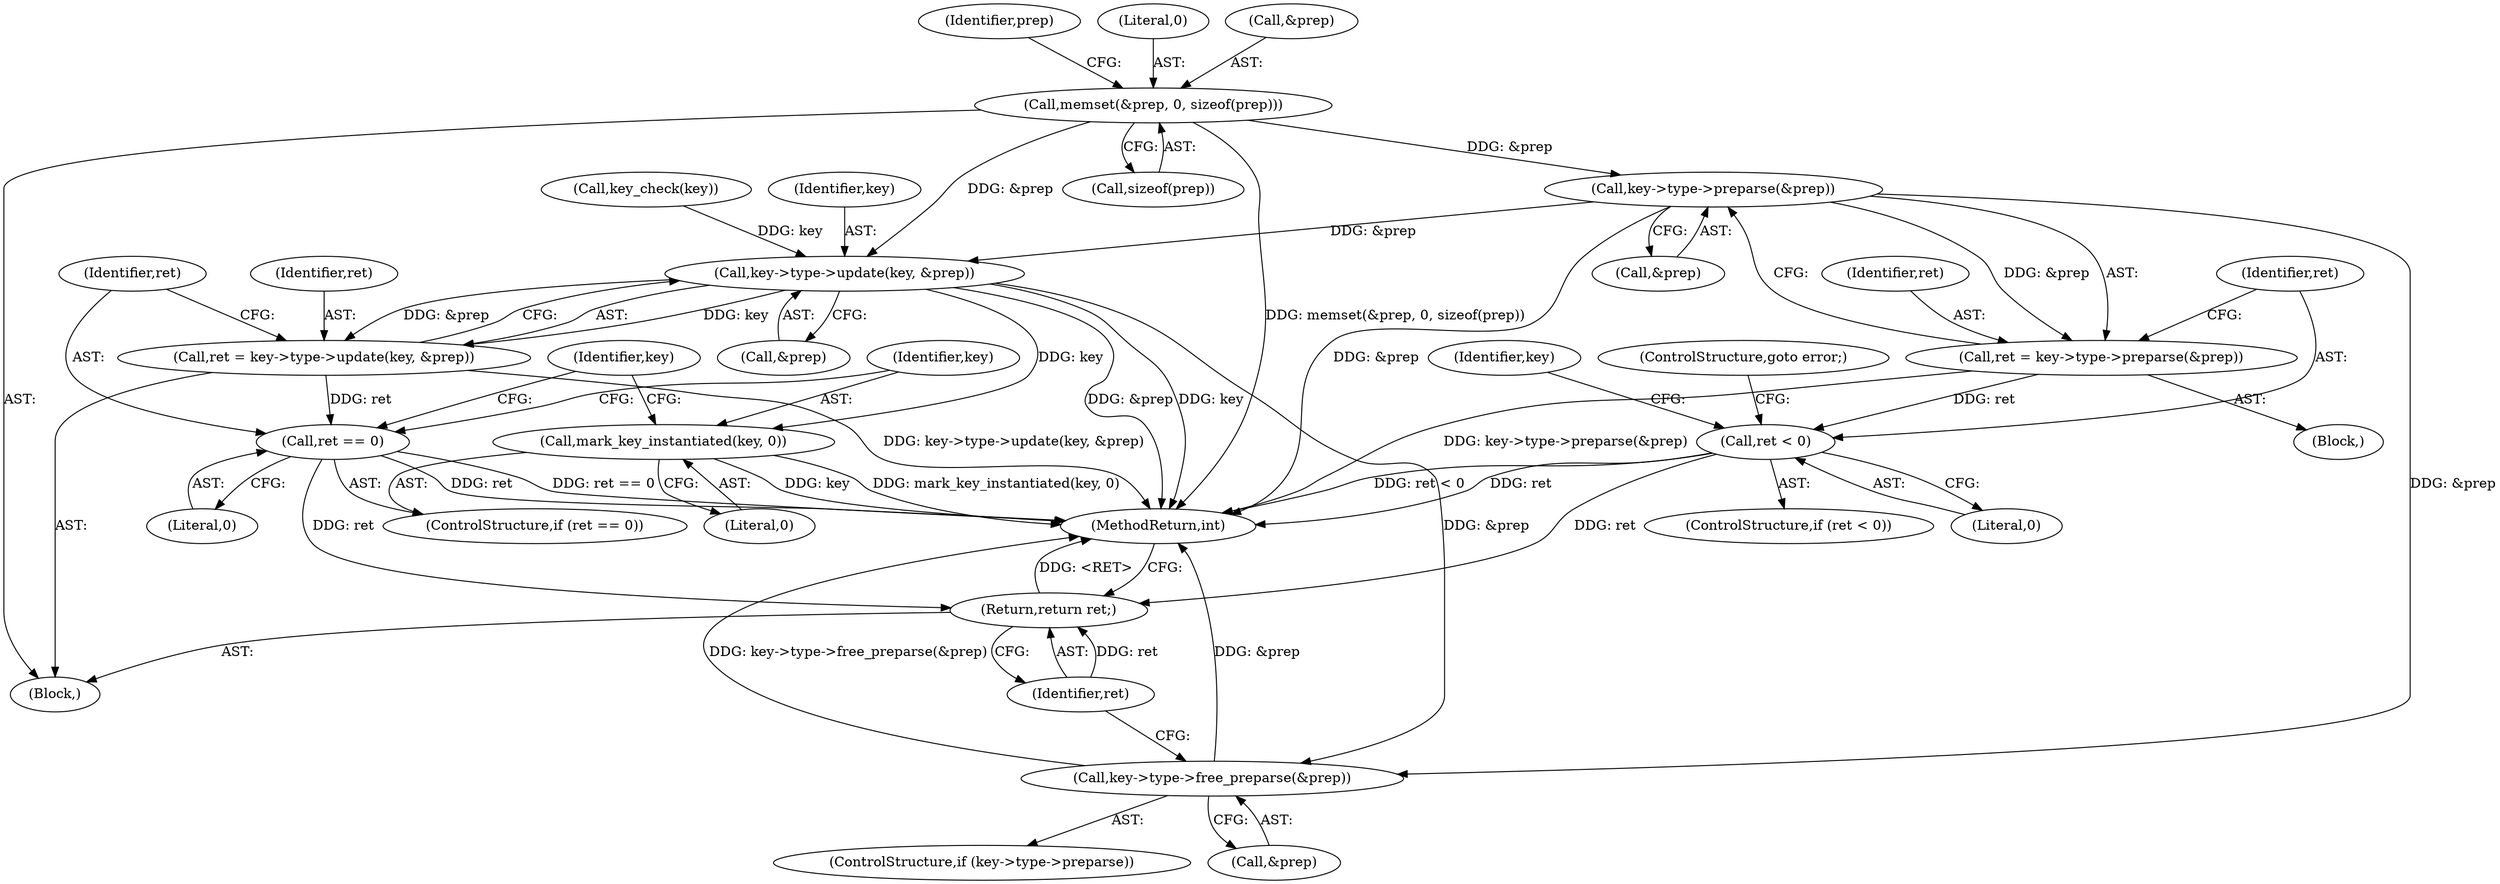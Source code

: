 digraph "0_linux_363b02dab09b3226f3bd1420dad9c72b79a42a76_7@API" {
"1000138" [label="(Call,memset(&prep, 0, sizeof(prep)))"];
"1000177" [label="(Call,key->type->preparse(&prep))"];
"1000175" [label="(Call,ret = key->type->preparse(&prep))"];
"1000181" [label="(Call,ret < 0)"];
"1000218" [label="(Return,return ret;)"];
"1000192" [label="(Call,key->type->update(key, &prep))"];
"1000190" [label="(Call,ret = key->type->update(key, &prep))"];
"1000197" [label="(Call,ret == 0)"];
"1000200" [label="(Call,mark_key_instantiated(key, 0))"];
"1000215" [label="(Call,key->type->free_preparse(&prep))"];
"1000192" [label="(Call,key->type->update(key, &prep))"];
"1000183" [label="(Literal,0)"];
"1000174" [label="(Block,)"];
"1000198" [label="(Identifier,ret)"];
"1000209" [label="(ControlStructure,if (key->type->preparse))"];
"1000199" [label="(Literal,0)"];
"1000115" [label="(Call,key_check(key))"];
"1000194" [label="(Call,&prep)"];
"1000175" [label="(Call,ret = key->type->preparse(&prep))"];
"1000190" [label="(Call,ret = key->type->update(key, &prep))"];
"1000178" [label="(Call,&prep)"];
"1000146" [label="(Identifier,prep)"];
"1000200" [label="(Call,mark_key_instantiated(key, 0))"];
"1000193" [label="(Identifier,key)"];
"1000197" [label="(Call,ret == 0)"];
"1000184" [label="(ControlStructure,goto error;)"];
"1000177" [label="(Call,key->type->preparse(&prep))"];
"1000182" [label="(Identifier,ret)"];
"1000219" [label="(Identifier,ret)"];
"1000142" [label="(Call,sizeof(prep))"];
"1000181" [label="(Call,ret < 0)"];
"1000138" [label="(Call,memset(&prep, 0, sizeof(prep)))"];
"1000141" [label="(Literal,0)"];
"1000188" [label="(Identifier,key)"];
"1000216" [label="(Call,&prep)"];
"1000191" [label="(Identifier,ret)"];
"1000202" [label="(Literal,0)"];
"1000201" [label="(Identifier,key)"];
"1000107" [label="(Block,)"];
"1000206" [label="(Identifier,key)"];
"1000176" [label="(Identifier,ret)"];
"1000139" [label="(Call,&prep)"];
"1000180" [label="(ControlStructure,if (ret < 0))"];
"1000220" [label="(MethodReturn,int)"];
"1000196" [label="(ControlStructure,if (ret == 0))"];
"1000215" [label="(Call,key->type->free_preparse(&prep))"];
"1000218" [label="(Return,return ret;)"];
"1000138" -> "1000107"  [label="AST: "];
"1000138" -> "1000142"  [label="CFG: "];
"1000139" -> "1000138"  [label="AST: "];
"1000141" -> "1000138"  [label="AST: "];
"1000142" -> "1000138"  [label="AST: "];
"1000146" -> "1000138"  [label="CFG: "];
"1000138" -> "1000220"  [label="DDG: memset(&prep, 0, sizeof(prep))"];
"1000138" -> "1000177"  [label="DDG: &prep"];
"1000138" -> "1000192"  [label="DDG: &prep"];
"1000177" -> "1000175"  [label="AST: "];
"1000177" -> "1000178"  [label="CFG: "];
"1000178" -> "1000177"  [label="AST: "];
"1000175" -> "1000177"  [label="CFG: "];
"1000177" -> "1000220"  [label="DDG: &prep"];
"1000177" -> "1000175"  [label="DDG: &prep"];
"1000177" -> "1000192"  [label="DDG: &prep"];
"1000177" -> "1000215"  [label="DDG: &prep"];
"1000175" -> "1000174"  [label="AST: "];
"1000176" -> "1000175"  [label="AST: "];
"1000182" -> "1000175"  [label="CFG: "];
"1000175" -> "1000220"  [label="DDG: key->type->preparse(&prep)"];
"1000175" -> "1000181"  [label="DDG: ret"];
"1000181" -> "1000180"  [label="AST: "];
"1000181" -> "1000183"  [label="CFG: "];
"1000182" -> "1000181"  [label="AST: "];
"1000183" -> "1000181"  [label="AST: "];
"1000184" -> "1000181"  [label="CFG: "];
"1000188" -> "1000181"  [label="CFG: "];
"1000181" -> "1000220"  [label="DDG: ret < 0"];
"1000181" -> "1000220"  [label="DDG: ret"];
"1000181" -> "1000218"  [label="DDG: ret"];
"1000218" -> "1000107"  [label="AST: "];
"1000218" -> "1000219"  [label="CFG: "];
"1000219" -> "1000218"  [label="AST: "];
"1000220" -> "1000218"  [label="CFG: "];
"1000218" -> "1000220"  [label="DDG: <RET>"];
"1000219" -> "1000218"  [label="DDG: ret"];
"1000197" -> "1000218"  [label="DDG: ret"];
"1000192" -> "1000190"  [label="AST: "];
"1000192" -> "1000194"  [label="CFG: "];
"1000193" -> "1000192"  [label="AST: "];
"1000194" -> "1000192"  [label="AST: "];
"1000190" -> "1000192"  [label="CFG: "];
"1000192" -> "1000220"  [label="DDG: &prep"];
"1000192" -> "1000220"  [label="DDG: key"];
"1000192" -> "1000190"  [label="DDG: key"];
"1000192" -> "1000190"  [label="DDG: &prep"];
"1000115" -> "1000192"  [label="DDG: key"];
"1000192" -> "1000200"  [label="DDG: key"];
"1000192" -> "1000215"  [label="DDG: &prep"];
"1000190" -> "1000107"  [label="AST: "];
"1000191" -> "1000190"  [label="AST: "];
"1000198" -> "1000190"  [label="CFG: "];
"1000190" -> "1000220"  [label="DDG: key->type->update(key, &prep)"];
"1000190" -> "1000197"  [label="DDG: ret"];
"1000197" -> "1000196"  [label="AST: "];
"1000197" -> "1000199"  [label="CFG: "];
"1000198" -> "1000197"  [label="AST: "];
"1000199" -> "1000197"  [label="AST: "];
"1000201" -> "1000197"  [label="CFG: "];
"1000206" -> "1000197"  [label="CFG: "];
"1000197" -> "1000220"  [label="DDG: ret == 0"];
"1000197" -> "1000220"  [label="DDG: ret"];
"1000200" -> "1000196"  [label="AST: "];
"1000200" -> "1000202"  [label="CFG: "];
"1000201" -> "1000200"  [label="AST: "];
"1000202" -> "1000200"  [label="AST: "];
"1000206" -> "1000200"  [label="CFG: "];
"1000200" -> "1000220"  [label="DDG: key"];
"1000200" -> "1000220"  [label="DDG: mark_key_instantiated(key, 0)"];
"1000215" -> "1000209"  [label="AST: "];
"1000215" -> "1000216"  [label="CFG: "];
"1000216" -> "1000215"  [label="AST: "];
"1000219" -> "1000215"  [label="CFG: "];
"1000215" -> "1000220"  [label="DDG: &prep"];
"1000215" -> "1000220"  [label="DDG: key->type->free_preparse(&prep)"];
}
